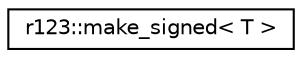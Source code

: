 digraph "Graphical Class Hierarchy"
{
  edge [fontname="Helvetica",fontsize="10",labelfontname="Helvetica",labelfontsize="10"];
  node [fontname="Helvetica",fontsize="10",shape=record];
  rankdir="LR";
  Node1 [label="r123::make_signed\< T \>",height=0.2,width=0.4,color="black", fillcolor="white", style="filled",URL="$structr123_1_1make__signed.html"];
}
